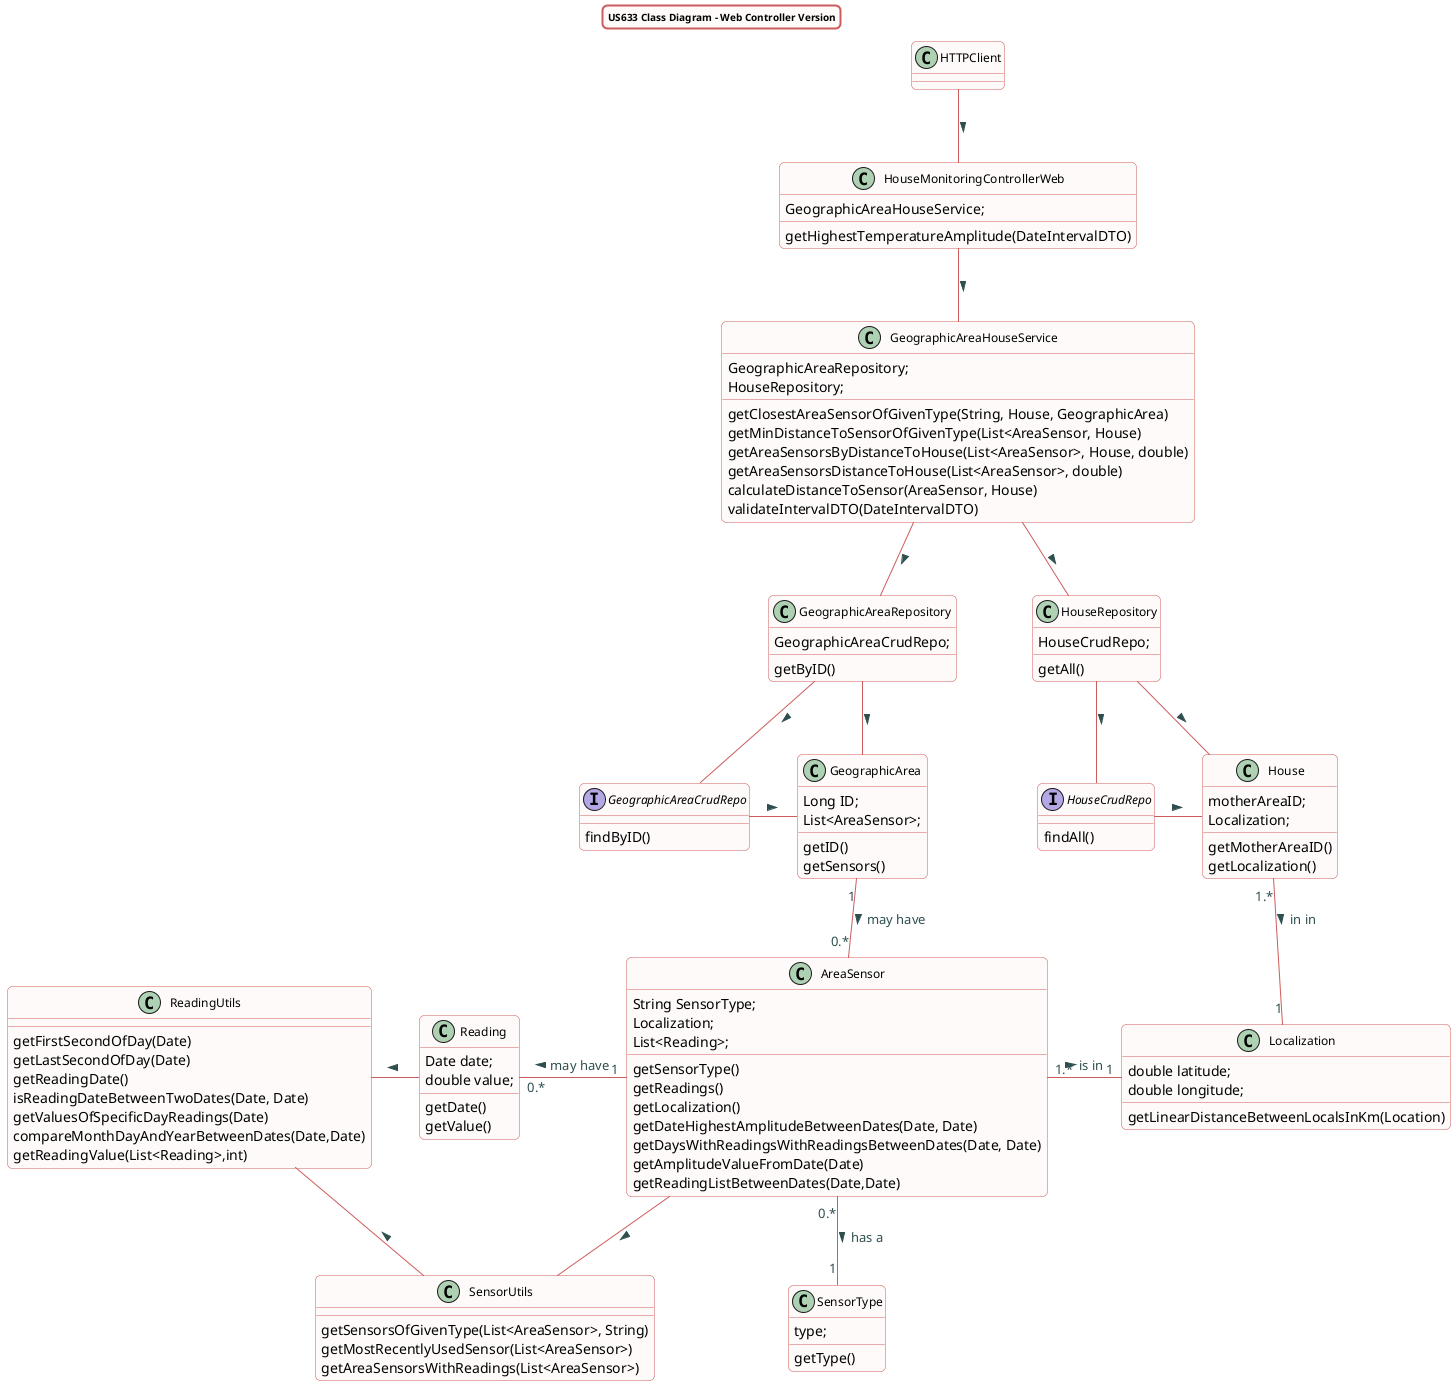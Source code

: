 @startuml
title US633 Class Diagram - Web Controller Version

skinparam titleBorderRoundCorner 10
skinparam titleBorderThickness 2
skinparam titleBorderColor indianred
skinparam titleBackgroundColor Snow
skinparam FontName quicksand
skinparam titleFontSize 10
skinparam roundcorner 10


skinparam class {
 BorderColor indianred
 BackgroundColor indianred
 BackgroundColor Snow
  roundcorner 10
  ArrowFontName Verdana
  ArrowColor indianred
  ArrowFontColor darkslategrey
  FontSize 12
}



HTTPClient -- HouseMonitoringControllerWeb : >
HouseMonitoringControllerWeb -- GeographicAreaHouseService : >
GeographicAreaHouseService -- GeographicAreaRepository : >
GeographicAreaRepository -- GeographicAreaCrudRepo : >
GeographicAreaRepository -- GeographicArea : >
GeographicAreaCrudRepo -right- GeographicArea : >
GeographicAreaHouseService -- HouseRepository : >
HouseRepository -- HouseCrudRepo : >
HouseRepository -- House : >
HouseCrudRepo -right- House : >
GeographicArea "1" -- "0.*" AreaSensor : may have >
House"1.*" -right- "1" Localization : in in >
AreaSensor"1.*" -right- "1" Localization : is in >
AreaSensor "1" -left- "0.*" Reading : may have >
AreaSensor -- SensorUtils : >
AreaSensor"0.*" -- "1"SensorType : has a >
Reading -left- ReadingUtils : >
SensorUtils -left- ReadingUtils : >

class HouseMonitoringControllerWeb {
GeographicAreaHouseService;
getHighestTemperatureAmplitude(DateIntervalDTO)
}

class GeographicAreaHouseService{
GeographicAreaRepository;
HouseRepository;
getClosestAreaSensorOfGivenType(String, House, GeographicArea)
getMinDistanceToSensorOfGivenType(List<AreaSensor, House)
getAreaSensorsByDistanceToHouse(List<AreaSensor>, House, double)
getAreaSensorsDistanceToHouse(List<AreaSensor>, double)
calculateDistanceToSensor(AreaSensor, House)
validateIntervalDTO(DateIntervalDTO)
}

class House{
motherAreaID;
Localization;
getMotherAreaID()
getLocalization()
}

class GeographicArea{
Long ID;
List<AreaSensor>;
getID()
getSensors()
}

class SensorUtils{
getSensorsOfGivenType(List<AreaSensor>, String)
getMostRecentlyUsedSensor(List<AreaSensor>)
getAreaSensorsWithReadings(List<AreaSensor>)
}

class AreaSensor{
String SensorType;
Localization;
List<Reading>;
getSensorType()
getReadings()
getLocalization()
getDateHighestAmplitudeBetweenDates(Date, Date)
getDaysWithReadingsWithReadingsBetweenDates(Date, Date)
getAmplitudeValueFromDate(Date)
getReadingListBetweenDates(Date,Date)
}

class SensorType{
type;
getType()
}

class Localization{
double latitude;
double longitude;
getLinearDistanceBetweenLocalsInKm(Location)
}

class ReadingUtils{
getFirstSecondOfDay(Date)
getLastSecondOfDay(Date)
getReadingDate()
isReadingDateBetweenTwoDates(Date, Date)
getValuesOfSpecificDayReadings(Date)
compareMonthDayAndYearBetweenDates(Date,Date)
getReadingValue(List<Reading>,int)
}

class Reading{
Date date;
double value;
getDate()
getValue()
}

class GeographicAreaRepository{
GeographicAreaCrudRepo;
getByID()
}

Interface GeographicAreaCrudRepo{
findByID()
}

class HouseRepository{
HouseCrudRepo;
getAll()
}

Interface HouseCrudRepo{
findAll()
}




@enduml